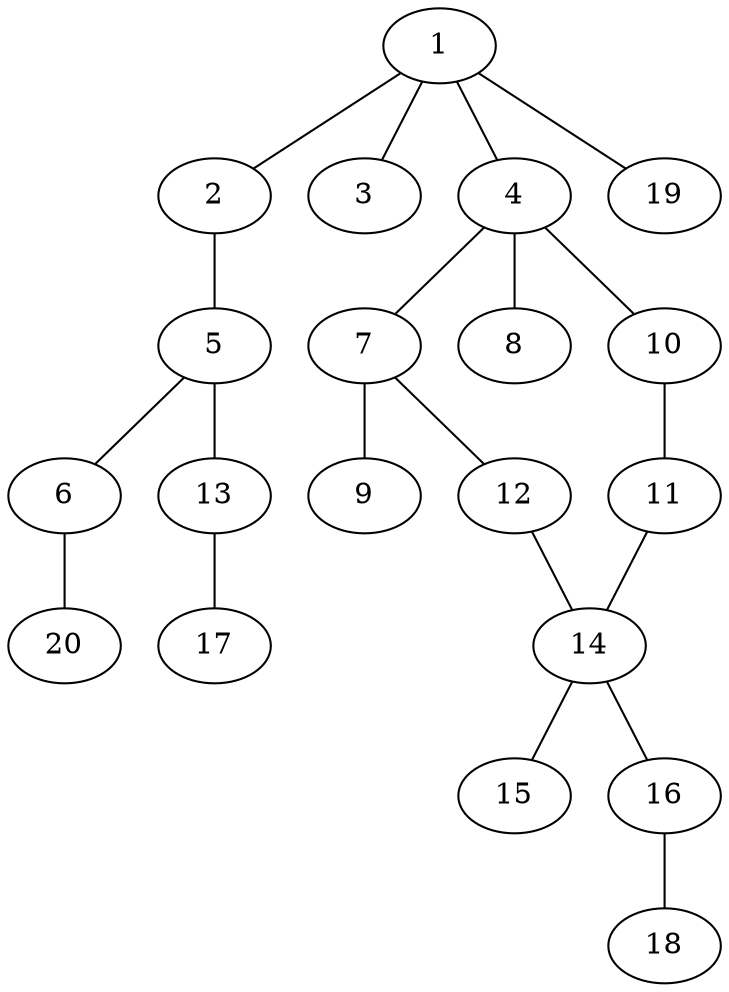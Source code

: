 graph graphname {1--2
1--3
1--4
1--19
2--5
4--7
4--8
4--10
5--6
5--13
6--20
7--9
7--12
10--11
11--14
12--14
13--17
14--15
14--16
16--18
}